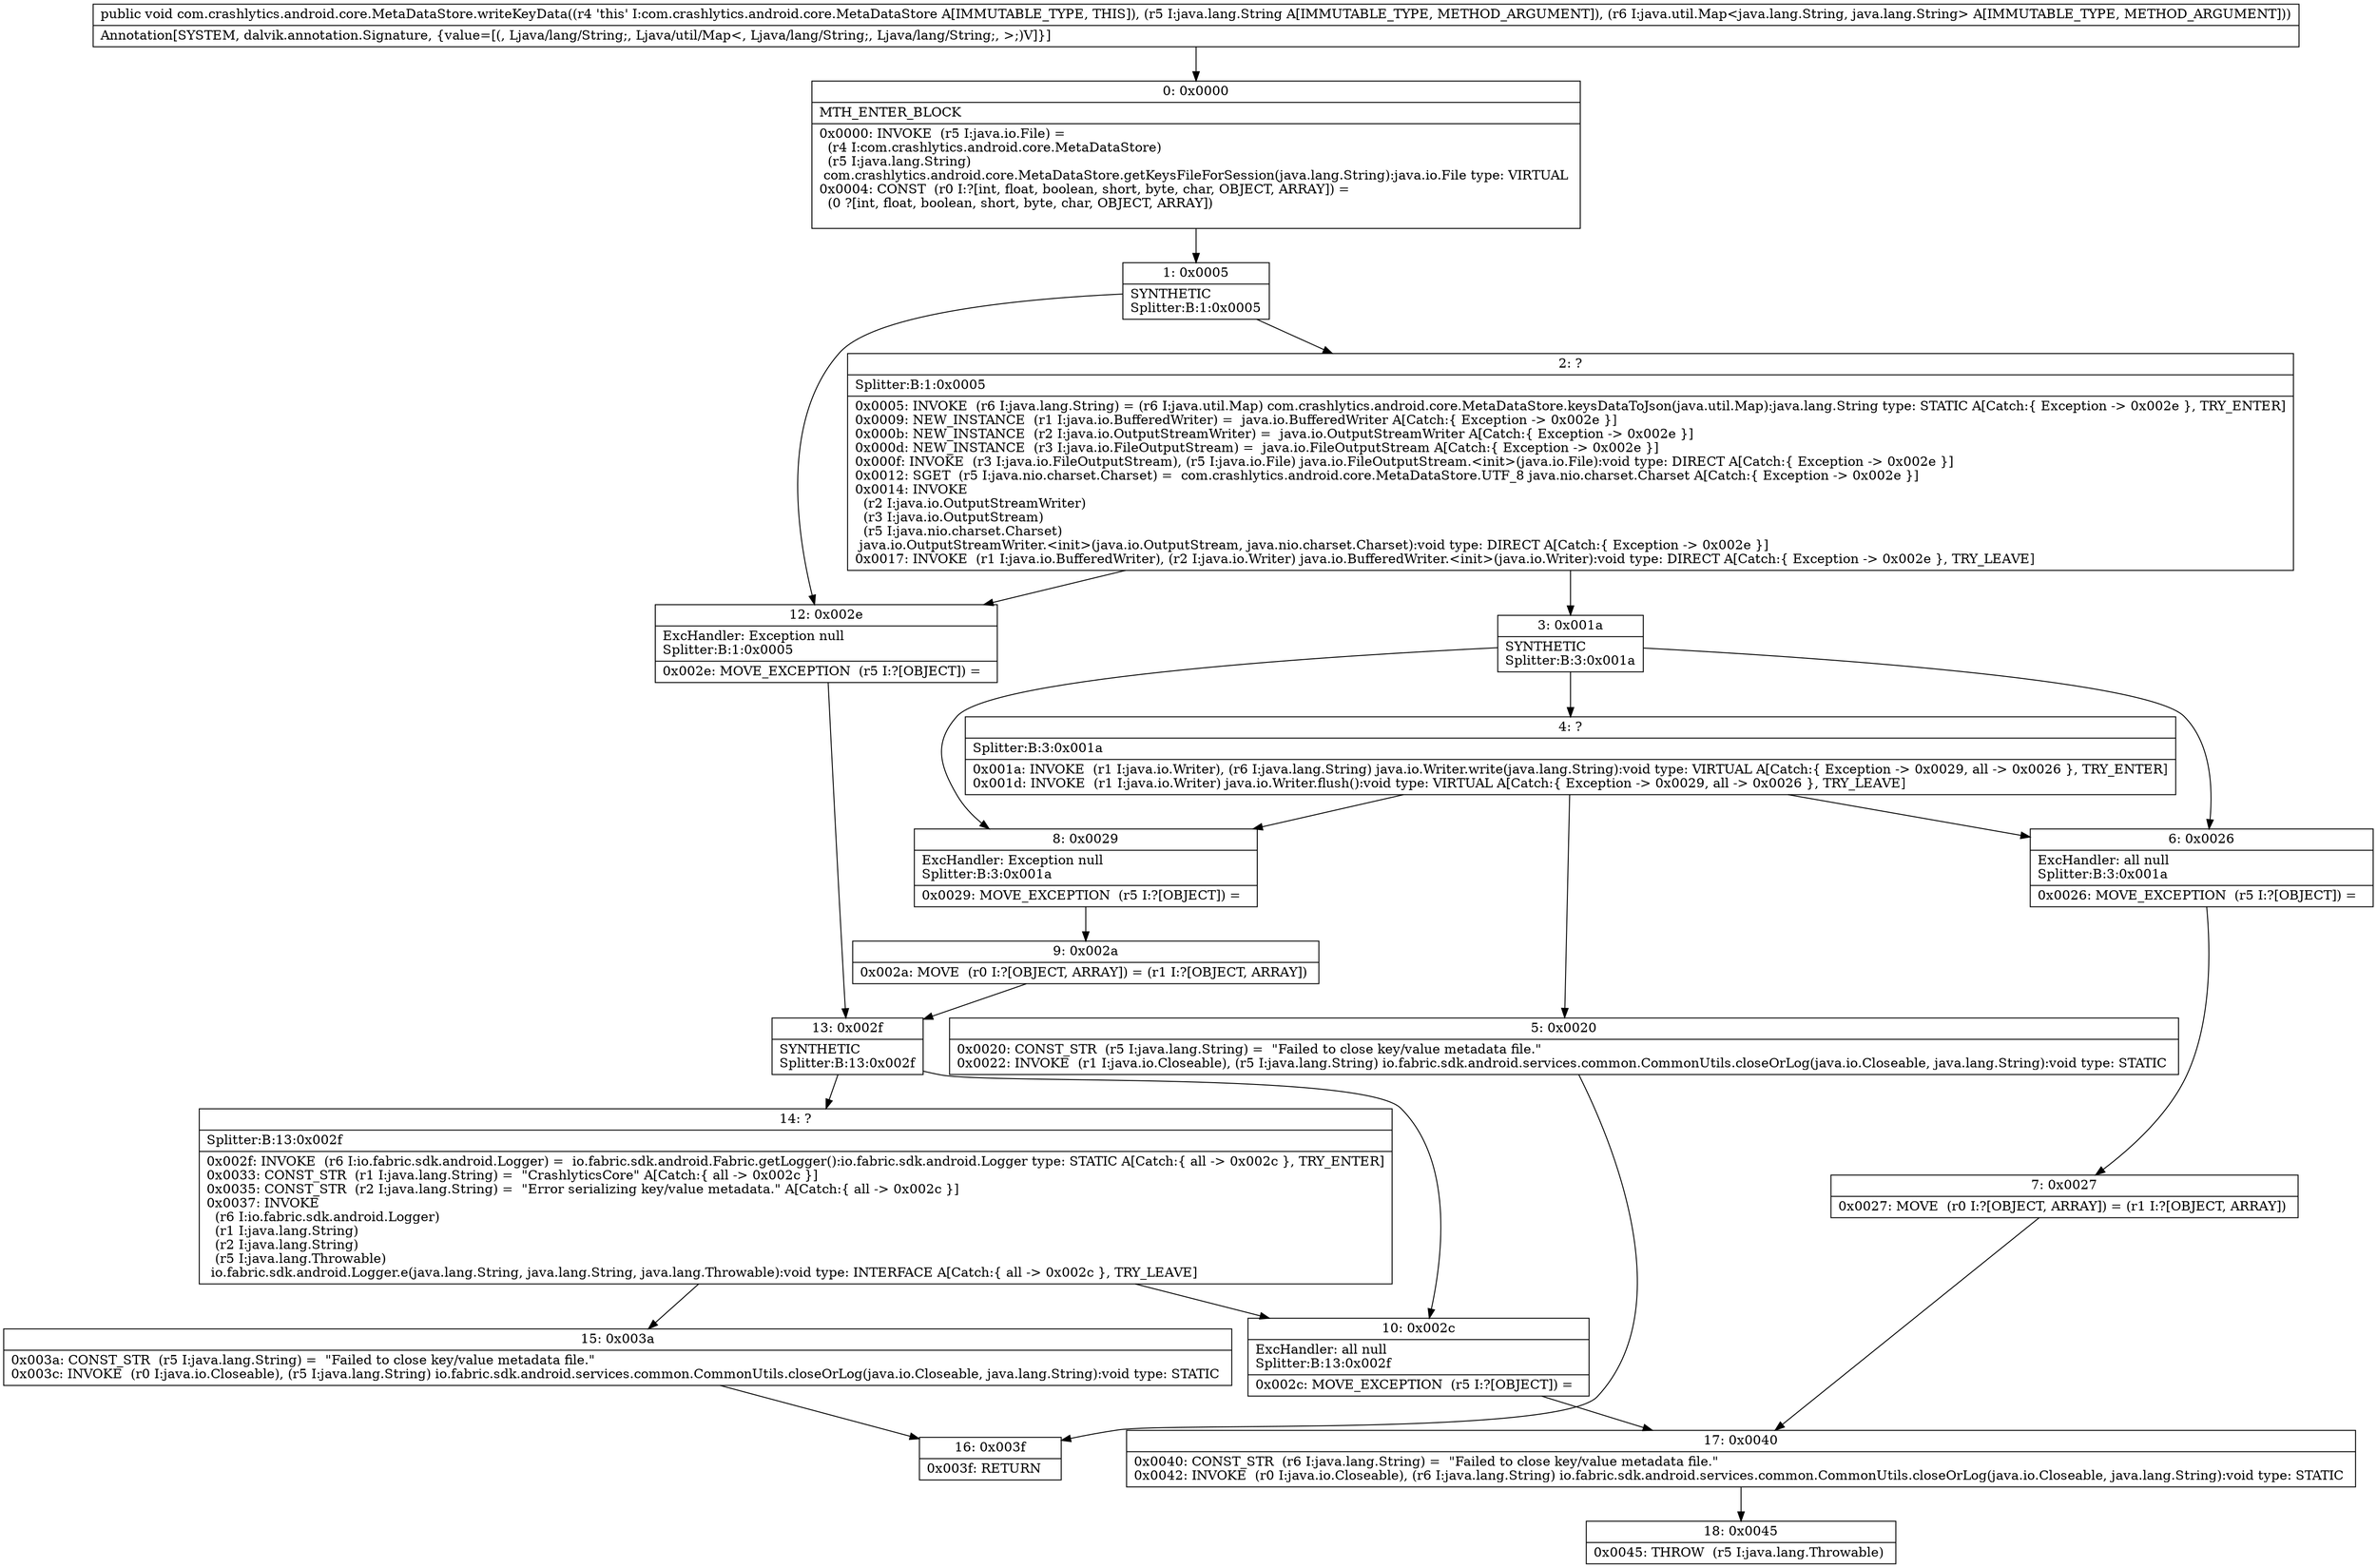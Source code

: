 digraph "CFG forcom.crashlytics.android.core.MetaDataStore.writeKeyData(Ljava\/lang\/String;Ljava\/util\/Map;)V" {
Node_0 [shape=record,label="{0\:\ 0x0000|MTH_ENTER_BLOCK\l|0x0000: INVOKE  (r5 I:java.io.File) = \l  (r4 I:com.crashlytics.android.core.MetaDataStore)\l  (r5 I:java.lang.String)\l com.crashlytics.android.core.MetaDataStore.getKeysFileForSession(java.lang.String):java.io.File type: VIRTUAL \l0x0004: CONST  (r0 I:?[int, float, boolean, short, byte, char, OBJECT, ARRAY]) = \l  (0 ?[int, float, boolean, short, byte, char, OBJECT, ARRAY])\l \l}"];
Node_1 [shape=record,label="{1\:\ 0x0005|SYNTHETIC\lSplitter:B:1:0x0005\l}"];
Node_2 [shape=record,label="{2\:\ ?|Splitter:B:1:0x0005\l|0x0005: INVOKE  (r6 I:java.lang.String) = (r6 I:java.util.Map) com.crashlytics.android.core.MetaDataStore.keysDataToJson(java.util.Map):java.lang.String type: STATIC A[Catch:\{ Exception \-\> 0x002e \}, TRY_ENTER]\l0x0009: NEW_INSTANCE  (r1 I:java.io.BufferedWriter) =  java.io.BufferedWriter A[Catch:\{ Exception \-\> 0x002e \}]\l0x000b: NEW_INSTANCE  (r2 I:java.io.OutputStreamWriter) =  java.io.OutputStreamWriter A[Catch:\{ Exception \-\> 0x002e \}]\l0x000d: NEW_INSTANCE  (r3 I:java.io.FileOutputStream) =  java.io.FileOutputStream A[Catch:\{ Exception \-\> 0x002e \}]\l0x000f: INVOKE  (r3 I:java.io.FileOutputStream), (r5 I:java.io.File) java.io.FileOutputStream.\<init\>(java.io.File):void type: DIRECT A[Catch:\{ Exception \-\> 0x002e \}]\l0x0012: SGET  (r5 I:java.nio.charset.Charset) =  com.crashlytics.android.core.MetaDataStore.UTF_8 java.nio.charset.Charset A[Catch:\{ Exception \-\> 0x002e \}]\l0x0014: INVOKE  \l  (r2 I:java.io.OutputStreamWriter)\l  (r3 I:java.io.OutputStream)\l  (r5 I:java.nio.charset.Charset)\l java.io.OutputStreamWriter.\<init\>(java.io.OutputStream, java.nio.charset.Charset):void type: DIRECT A[Catch:\{ Exception \-\> 0x002e \}]\l0x0017: INVOKE  (r1 I:java.io.BufferedWriter), (r2 I:java.io.Writer) java.io.BufferedWriter.\<init\>(java.io.Writer):void type: DIRECT A[Catch:\{ Exception \-\> 0x002e \}, TRY_LEAVE]\l}"];
Node_3 [shape=record,label="{3\:\ 0x001a|SYNTHETIC\lSplitter:B:3:0x001a\l}"];
Node_4 [shape=record,label="{4\:\ ?|Splitter:B:3:0x001a\l|0x001a: INVOKE  (r1 I:java.io.Writer), (r6 I:java.lang.String) java.io.Writer.write(java.lang.String):void type: VIRTUAL A[Catch:\{ Exception \-\> 0x0029, all \-\> 0x0026 \}, TRY_ENTER]\l0x001d: INVOKE  (r1 I:java.io.Writer) java.io.Writer.flush():void type: VIRTUAL A[Catch:\{ Exception \-\> 0x0029, all \-\> 0x0026 \}, TRY_LEAVE]\l}"];
Node_5 [shape=record,label="{5\:\ 0x0020|0x0020: CONST_STR  (r5 I:java.lang.String) =  \"Failed to close key\/value metadata file.\" \l0x0022: INVOKE  (r1 I:java.io.Closeable), (r5 I:java.lang.String) io.fabric.sdk.android.services.common.CommonUtils.closeOrLog(java.io.Closeable, java.lang.String):void type: STATIC \l}"];
Node_6 [shape=record,label="{6\:\ 0x0026|ExcHandler: all null\lSplitter:B:3:0x001a\l|0x0026: MOVE_EXCEPTION  (r5 I:?[OBJECT]) =  \l}"];
Node_7 [shape=record,label="{7\:\ 0x0027|0x0027: MOVE  (r0 I:?[OBJECT, ARRAY]) = (r1 I:?[OBJECT, ARRAY]) \l}"];
Node_8 [shape=record,label="{8\:\ 0x0029|ExcHandler: Exception null\lSplitter:B:3:0x001a\l|0x0029: MOVE_EXCEPTION  (r5 I:?[OBJECT]) =  \l}"];
Node_9 [shape=record,label="{9\:\ 0x002a|0x002a: MOVE  (r0 I:?[OBJECT, ARRAY]) = (r1 I:?[OBJECT, ARRAY]) \l}"];
Node_10 [shape=record,label="{10\:\ 0x002c|ExcHandler: all null\lSplitter:B:13:0x002f\l|0x002c: MOVE_EXCEPTION  (r5 I:?[OBJECT]) =  \l}"];
Node_12 [shape=record,label="{12\:\ 0x002e|ExcHandler: Exception null\lSplitter:B:1:0x0005\l|0x002e: MOVE_EXCEPTION  (r5 I:?[OBJECT]) =  \l}"];
Node_13 [shape=record,label="{13\:\ 0x002f|SYNTHETIC\lSplitter:B:13:0x002f\l}"];
Node_14 [shape=record,label="{14\:\ ?|Splitter:B:13:0x002f\l|0x002f: INVOKE  (r6 I:io.fabric.sdk.android.Logger) =  io.fabric.sdk.android.Fabric.getLogger():io.fabric.sdk.android.Logger type: STATIC A[Catch:\{ all \-\> 0x002c \}, TRY_ENTER]\l0x0033: CONST_STR  (r1 I:java.lang.String) =  \"CrashlyticsCore\" A[Catch:\{ all \-\> 0x002c \}]\l0x0035: CONST_STR  (r2 I:java.lang.String) =  \"Error serializing key\/value metadata.\" A[Catch:\{ all \-\> 0x002c \}]\l0x0037: INVOKE  \l  (r6 I:io.fabric.sdk.android.Logger)\l  (r1 I:java.lang.String)\l  (r2 I:java.lang.String)\l  (r5 I:java.lang.Throwable)\l io.fabric.sdk.android.Logger.e(java.lang.String, java.lang.String, java.lang.Throwable):void type: INTERFACE A[Catch:\{ all \-\> 0x002c \}, TRY_LEAVE]\l}"];
Node_15 [shape=record,label="{15\:\ 0x003a|0x003a: CONST_STR  (r5 I:java.lang.String) =  \"Failed to close key\/value metadata file.\" \l0x003c: INVOKE  (r0 I:java.io.Closeable), (r5 I:java.lang.String) io.fabric.sdk.android.services.common.CommonUtils.closeOrLog(java.io.Closeable, java.lang.String):void type: STATIC \l}"];
Node_16 [shape=record,label="{16\:\ 0x003f|0x003f: RETURN   \l}"];
Node_17 [shape=record,label="{17\:\ 0x0040|0x0040: CONST_STR  (r6 I:java.lang.String) =  \"Failed to close key\/value metadata file.\" \l0x0042: INVOKE  (r0 I:java.io.Closeable), (r6 I:java.lang.String) io.fabric.sdk.android.services.common.CommonUtils.closeOrLog(java.io.Closeable, java.lang.String):void type: STATIC \l}"];
Node_18 [shape=record,label="{18\:\ 0x0045|0x0045: THROW  (r5 I:java.lang.Throwable) \l}"];
MethodNode[shape=record,label="{public void com.crashlytics.android.core.MetaDataStore.writeKeyData((r4 'this' I:com.crashlytics.android.core.MetaDataStore A[IMMUTABLE_TYPE, THIS]), (r5 I:java.lang.String A[IMMUTABLE_TYPE, METHOD_ARGUMENT]), (r6 I:java.util.Map\<java.lang.String, java.lang.String\> A[IMMUTABLE_TYPE, METHOD_ARGUMENT]))  | Annotation[SYSTEM, dalvik.annotation.Signature, \{value=[(, Ljava\/lang\/String;, Ljava\/util\/Map\<, Ljava\/lang\/String;, Ljava\/lang\/String;, \>;)V]\}]\l}"];
MethodNode -> Node_0;
Node_0 -> Node_1;
Node_1 -> Node_2;
Node_1 -> Node_12;
Node_2 -> Node_3;
Node_2 -> Node_12;
Node_3 -> Node_4;
Node_3 -> Node_8;
Node_3 -> Node_6;
Node_4 -> Node_5;
Node_4 -> Node_8;
Node_4 -> Node_6;
Node_5 -> Node_16;
Node_6 -> Node_7;
Node_7 -> Node_17;
Node_8 -> Node_9;
Node_9 -> Node_13;
Node_10 -> Node_17;
Node_12 -> Node_13;
Node_13 -> Node_14;
Node_13 -> Node_10;
Node_14 -> Node_15;
Node_14 -> Node_10;
Node_15 -> Node_16;
Node_17 -> Node_18;
}

